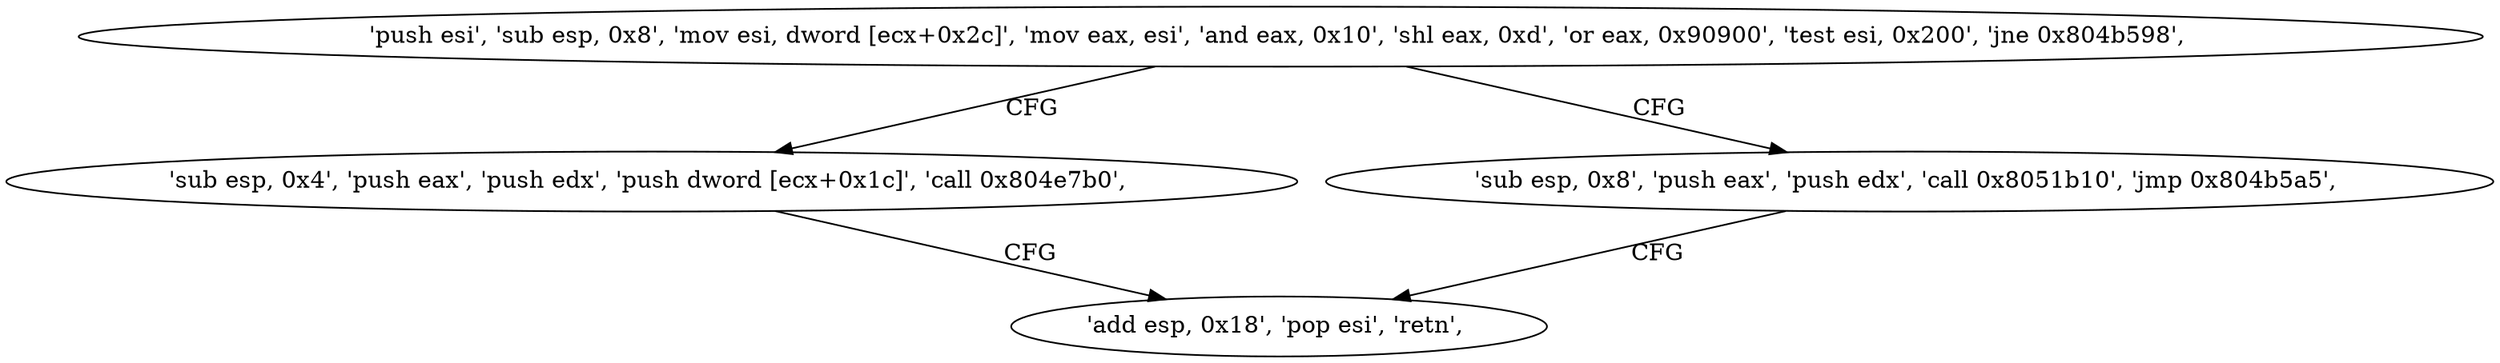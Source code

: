 digraph "func" {
"134526320" [label = "'push esi', 'sub esp, 0x8', 'mov esi, dword [ecx+0x2c]', 'mov eax, esi', 'and eax, 0x10', 'shl eax, 0xd', 'or eax, 0x90900', 'test esi, 0x200', 'jne 0x804b598', " ]
"134526360" [label = "'sub esp, 0x4', 'push eax', 'push edx', 'push dword [ecx+0x1c]', 'call 0x804e7b0', " ]
"134526348" [label = "'sub esp, 0x8', 'push eax', 'push edx', 'call 0x8051b10', 'jmp 0x804b5a5', " ]
"134526373" [label = "'add esp, 0x18', 'pop esi', 'retn', " ]
"134526320" -> "134526360" [ label = "CFG" ]
"134526320" -> "134526348" [ label = "CFG" ]
"134526360" -> "134526373" [ label = "CFG" ]
"134526348" -> "134526373" [ label = "CFG" ]
}
